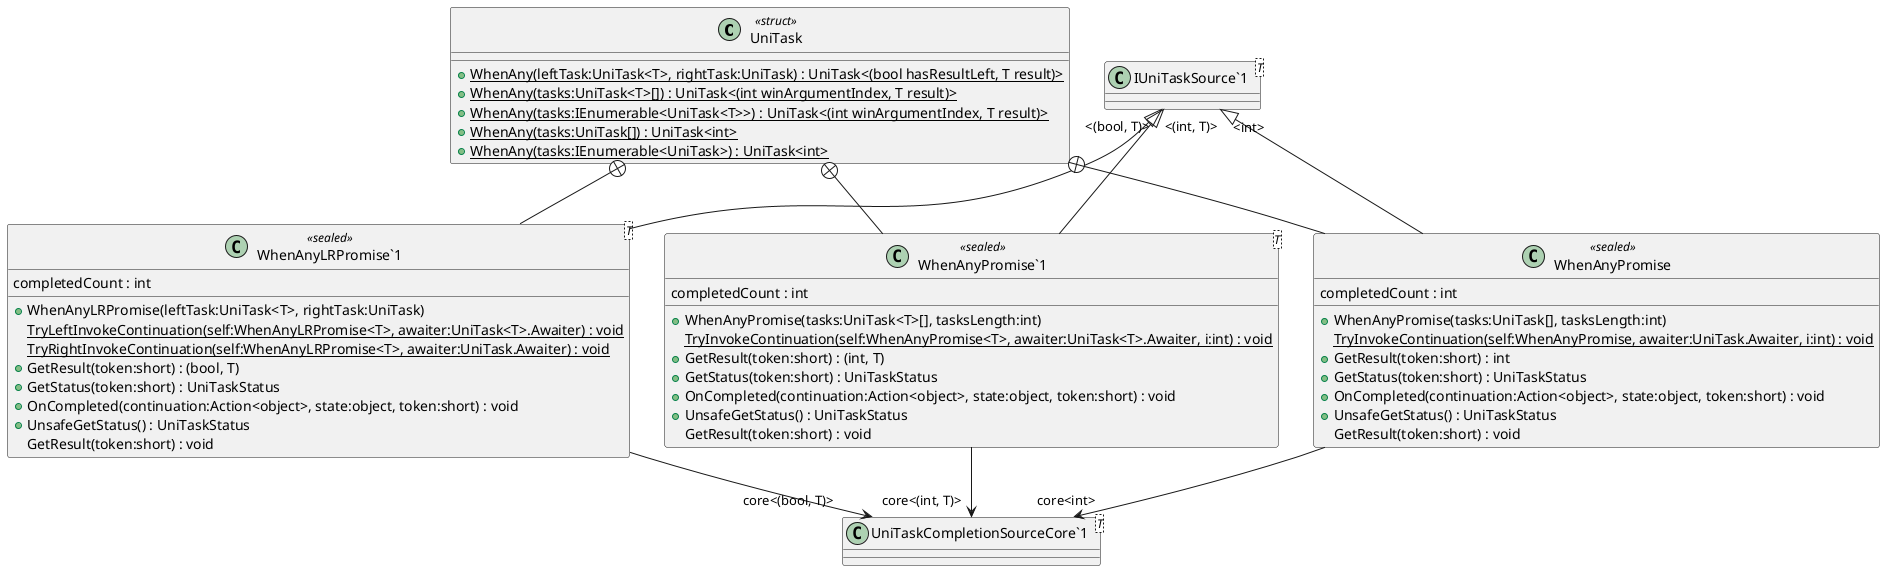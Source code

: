 @startuml
class UniTask <<struct>> {
    + {static} WhenAny(leftTask:UniTask<T>, rightTask:UniTask) : UniTask<(bool hasResultLeft, T result)>
    + {static} WhenAny(tasks:UniTask<T>[]) : UniTask<(int winArgumentIndex, T result)>
    + {static} WhenAny(tasks:IEnumerable<UniTask<T>>) : UniTask<(int winArgumentIndex, T result)>
    + {static} WhenAny(tasks:UniTask[]) : UniTask<int>
    + {static} WhenAny(tasks:IEnumerable<UniTask>) : UniTask<int>
}
class "WhenAnyLRPromise`1"<T> <<sealed>> {
    completedCount : int
    + WhenAnyLRPromise(leftTask:UniTask<T>, rightTask:UniTask)
    {static} TryLeftInvokeContinuation(self:WhenAnyLRPromise<T>, awaiter:UniTask<T>.Awaiter) : void
    {static} TryRightInvokeContinuation(self:WhenAnyLRPromise<T>, awaiter:UniTask.Awaiter) : void
    + GetResult(token:short) : (bool, T)
    + GetStatus(token:short) : UniTaskStatus
    + OnCompleted(continuation:Action<object>, state:object, token:short) : void
    + UnsafeGetStatus() : UniTaskStatus
    GetResult(token:short) : void
}
class "WhenAnyPromise`1"<T> <<sealed>> {
    completedCount : int
    + WhenAnyPromise(tasks:UniTask<T>[], tasksLength:int)
    {static} TryInvokeContinuation(self:WhenAnyPromise<T>, awaiter:UniTask<T>.Awaiter, i:int) : void
    + GetResult(token:short) : (int, T)
    + GetStatus(token:short) : UniTaskStatus
    + OnCompleted(continuation:Action<object>, state:object, token:short) : void
    + UnsafeGetStatus() : UniTaskStatus
    GetResult(token:short) : void
}
class WhenAnyPromise <<sealed>> {
    completedCount : int
    + WhenAnyPromise(tasks:UniTask[], tasksLength:int)
    {static} TryInvokeContinuation(self:WhenAnyPromise, awaiter:UniTask.Awaiter, i:int) : void
    + GetResult(token:short) : int
    + GetStatus(token:short) : UniTaskStatus
    + OnCompleted(continuation:Action<object>, state:object, token:short) : void
    + UnsafeGetStatus() : UniTaskStatus
    GetResult(token:short) : void
}
class "IUniTaskSource`1"<T> {
}
class "UniTaskCompletionSourceCore`1"<T> {
}
UniTask +-- "WhenAnyLRPromise`1"
"IUniTaskSource`1" "<(bool, T)>" <|-- "WhenAnyLRPromise`1"
"WhenAnyLRPromise`1" --> "core<(bool, T)>" "UniTaskCompletionSourceCore`1"
UniTask +-- "WhenAnyPromise`1"
"IUniTaskSource`1" "<(int, T)>" <|-- "WhenAnyPromise`1"
"WhenAnyPromise`1" --> "core<(int, T)>" "UniTaskCompletionSourceCore`1"
UniTask +-- WhenAnyPromise
"IUniTaskSource`1" "<int>" <|-- WhenAnyPromise
WhenAnyPromise --> "core<int>" "UniTaskCompletionSourceCore`1"
@enduml
